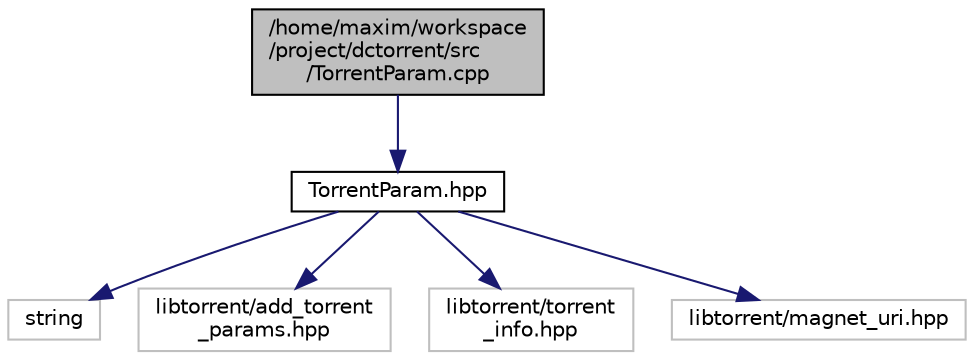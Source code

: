 digraph "/home/maxim/workspace/project/dctorrent/src/TorrentParam.cpp"
{
  edge [fontname="Helvetica",fontsize="10",labelfontname="Helvetica",labelfontsize="10"];
  node [fontname="Helvetica",fontsize="10",shape=record];
  Node482 [label="/home/maxim/workspace\l/project/dctorrent/src\l/TorrentParam.cpp",height=0.2,width=0.4,color="black", fillcolor="grey75", style="filled", fontcolor="black"];
  Node482 -> Node483 [color="midnightblue",fontsize="10",style="solid",fontname="Helvetica"];
  Node483 [label="TorrentParam.hpp",height=0.2,width=0.4,color="black", fillcolor="white", style="filled",URL="$_torrent_param_8hpp_source.html"];
  Node483 -> Node484 [color="midnightblue",fontsize="10",style="solid",fontname="Helvetica"];
  Node484 [label="string",height=0.2,width=0.4,color="grey75", fillcolor="white", style="filled"];
  Node483 -> Node485 [color="midnightblue",fontsize="10",style="solid",fontname="Helvetica"];
  Node485 [label="libtorrent/add_torrent\l_params.hpp",height=0.2,width=0.4,color="grey75", fillcolor="white", style="filled"];
  Node483 -> Node486 [color="midnightblue",fontsize="10",style="solid",fontname="Helvetica"];
  Node486 [label="libtorrent/torrent\l_info.hpp",height=0.2,width=0.4,color="grey75", fillcolor="white", style="filled"];
  Node483 -> Node487 [color="midnightblue",fontsize="10",style="solid",fontname="Helvetica"];
  Node487 [label="libtorrent/magnet_uri.hpp",height=0.2,width=0.4,color="grey75", fillcolor="white", style="filled"];
}
